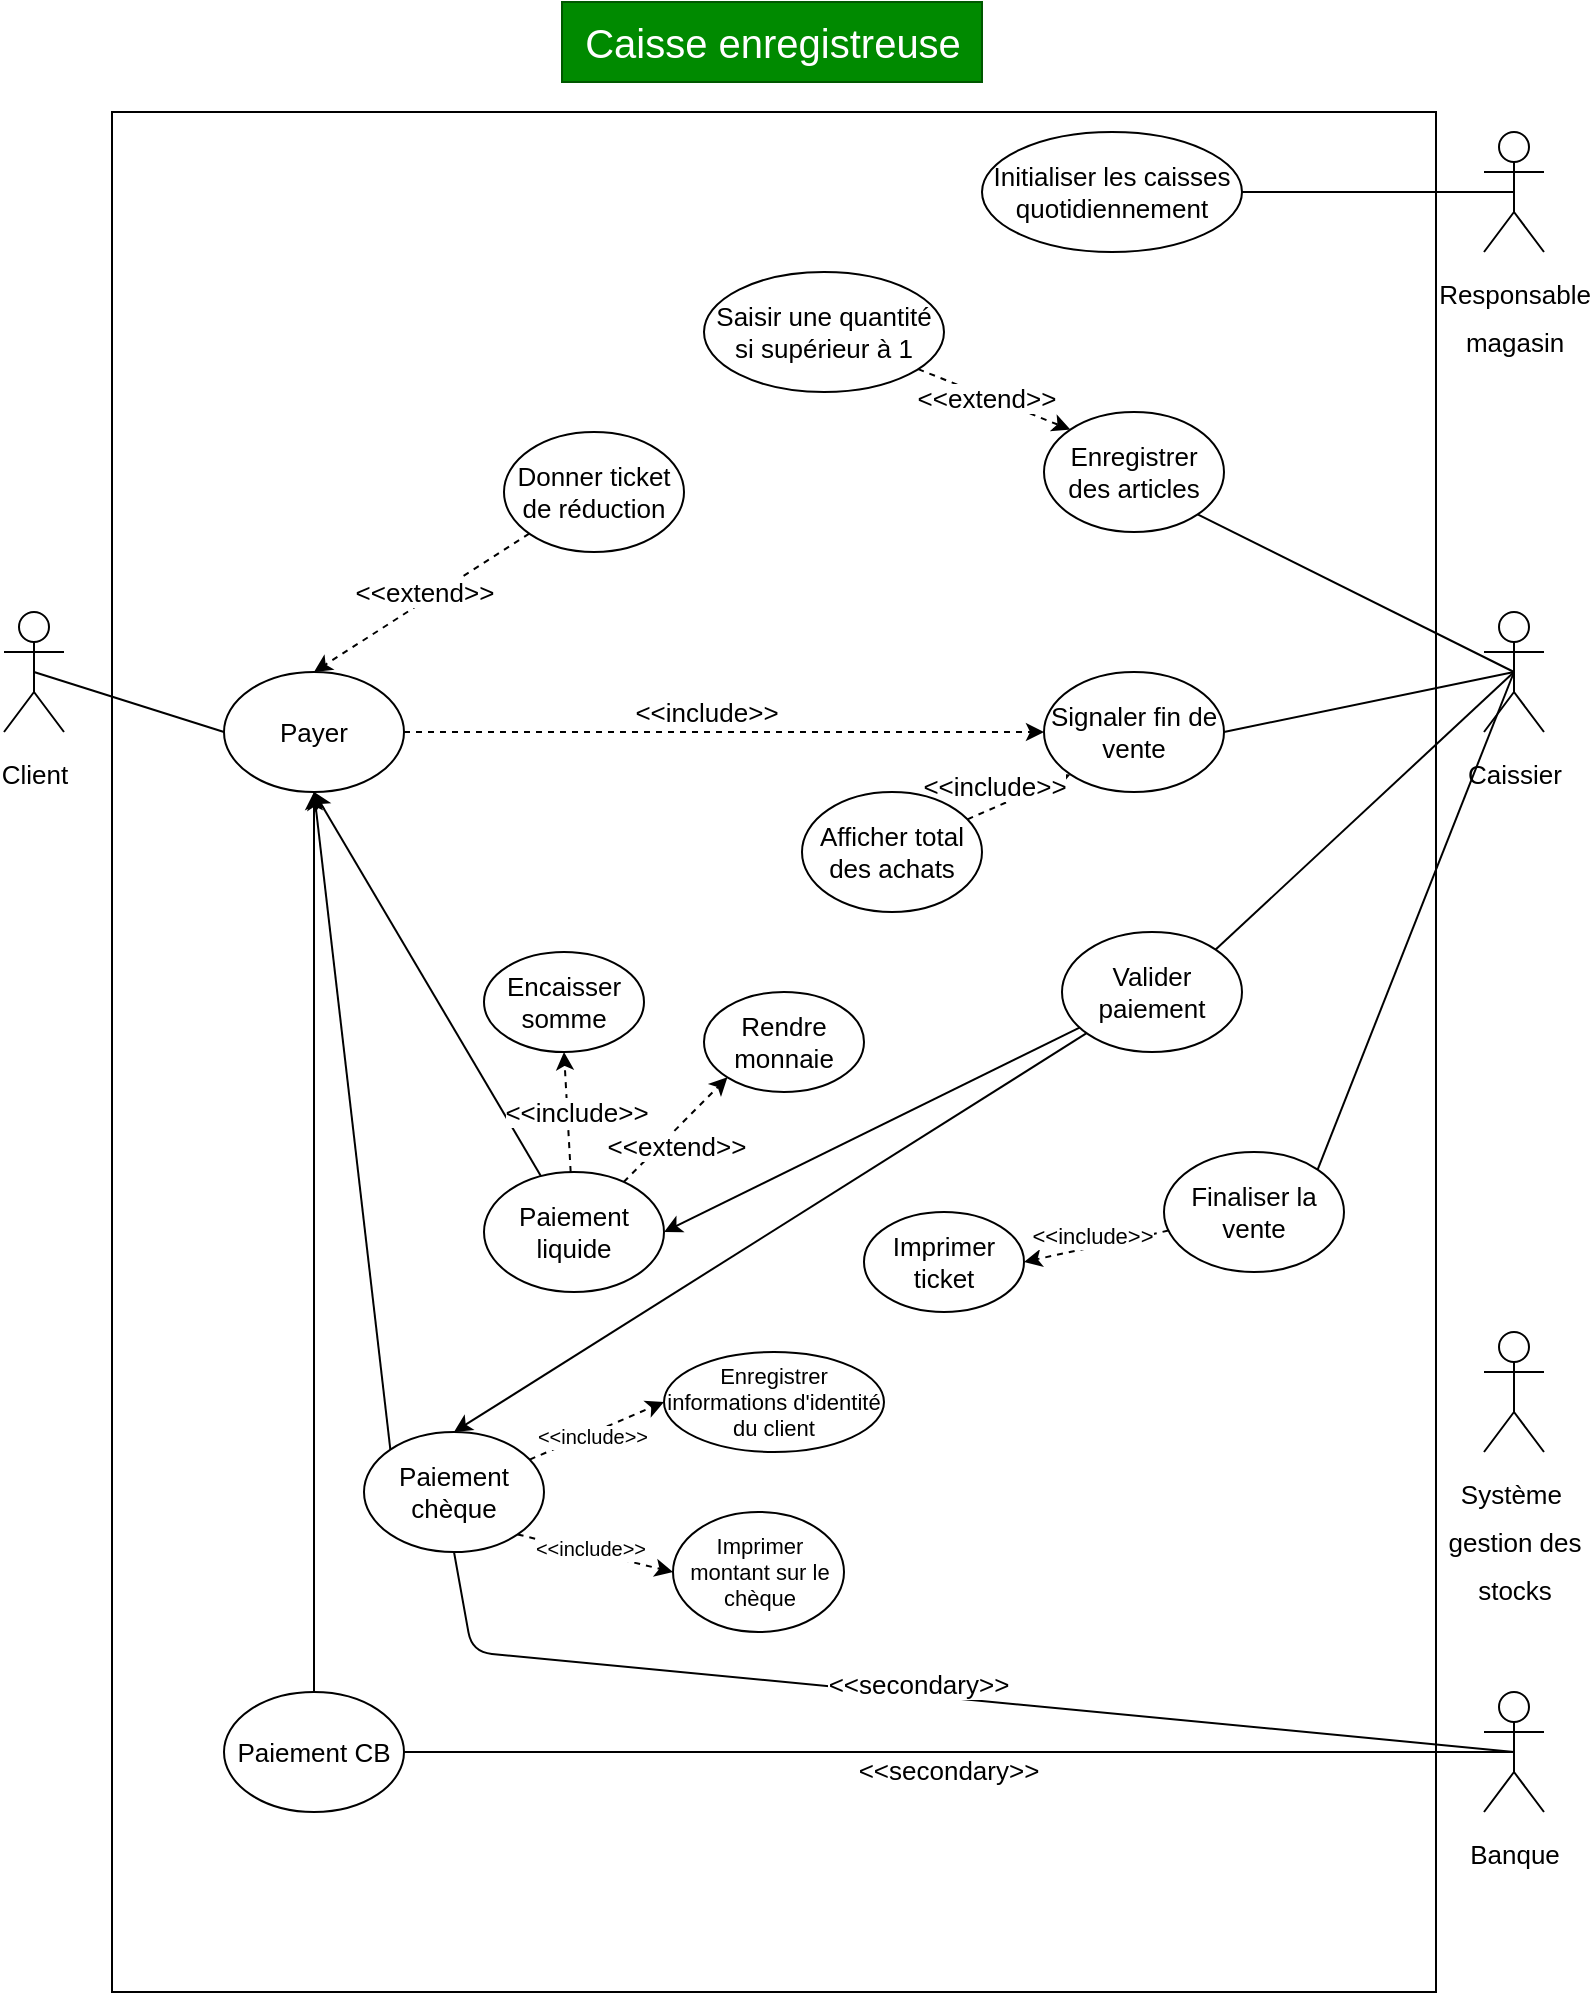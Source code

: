 <mxfile>
    <diagram id="xJ1miVXTMmLAcVZ6gy3l" name="Page-1">
        <mxGraphModel dx="1558" dy="926" grid="1" gridSize="10" guides="1" tooltips="1" connect="1" arrows="1" fold="1" page="1" pageScale="1" pageWidth="827" pageHeight="1169" math="0" shadow="0">
            <root>
                <mxCell id="0"/>
                <mxCell id="1" parent="0"/>
                <mxCell id="2" value="" style="whiteSpace=wrap;html=1;fillColor=none;movable=0;resizable=0;rotatable=0;deletable=0;editable=0;connectable=0;" vertex="1" parent="1">
                    <mxGeometry x="84" y="160" width="662" height="940" as="geometry"/>
                </mxCell>
                <mxCell id="4" value="Caisse enregistreuse" style="text;html=1;align=center;verticalAlign=middle;resizable=0;points=[];autosize=1;strokeColor=#005700;fillColor=#008a00;fontColor=#ffffff;fontSize=20;fontStyle=0" vertex="1" parent="1">
                    <mxGeometry x="309" y="105" width="210" height="40" as="geometry"/>
                </mxCell>
                <mxCell id="5" value="&lt;font style=&quot;font-size: 13px;&quot;&gt;Client&lt;/font&gt;" style="shape=umlActor;verticalLabelPosition=bottom;verticalAlign=top;html=1;outlineConnect=0;fontSize=20;fillColor=none;" vertex="1" parent="1">
                    <mxGeometry x="30" y="410" width="30" height="60" as="geometry"/>
                </mxCell>
                <mxCell id="7" value="&lt;font style=&quot;font-size: 13px;&quot;&gt;Caissier&lt;/font&gt;" style="shape=umlActor;verticalLabelPosition=bottom;verticalAlign=top;html=1;outlineConnect=0;fontSize=20;fillColor=none;" vertex="1" parent="1">
                    <mxGeometry x="770" y="410" width="30" height="60" as="geometry"/>
                </mxCell>
                <mxCell id="10" value="&lt;font style=&quot;font-size: 13px;&quot;&gt;Banque&lt;/font&gt;" style="shape=umlActor;verticalLabelPosition=bottom;verticalAlign=top;html=1;outlineConnect=0;fontSize=20;fillColor=none;" vertex="1" parent="1">
                    <mxGeometry x="770" y="950" width="30" height="60" as="geometry"/>
                </mxCell>
                <mxCell id="11" value="&lt;font style=&quot;font-size: 13px;&quot;&gt;Système&amp;nbsp;&lt;br&gt;gestion des&lt;br&gt;stocks&lt;/font&gt;" style="shape=umlActor;verticalLabelPosition=bottom;verticalAlign=top;html=1;outlineConnect=0;fontSize=20;fillColor=none;" vertex="1" parent="1">
                    <mxGeometry x="770" y="770" width="30" height="60" as="geometry"/>
                </mxCell>
                <mxCell id="13" value="&lt;font style=&quot;font-size: 13px;&quot;&gt;Responsable&lt;br&gt;magasin&lt;/font&gt;" style="shape=umlActor;verticalLabelPosition=bottom;verticalAlign=top;html=1;outlineConnect=0;fontSize=20;fillColor=none;" vertex="1" parent="1">
                    <mxGeometry x="770" y="170" width="30" height="60" as="geometry"/>
                </mxCell>
                <mxCell id="15" value="Enregistrer des articles" style="ellipse;whiteSpace=wrap;html=1;fontSize=13;fillColor=none;" vertex="1" parent="1">
                    <mxGeometry x="550" y="310" width="90" height="60" as="geometry"/>
                </mxCell>
                <mxCell id="43" style="edgeStyle=none;html=1;entryX=0;entryY=1;entryDx=0;entryDy=0;fontSize=13;dashed=1;" edge="1" parent="1" source="16" target="17">
                    <mxGeometry relative="1" as="geometry"/>
                </mxCell>
                <mxCell id="44" value="&amp;lt;&amp;lt;include&amp;gt;&amp;gt;" style="edgeLabel;html=1;align=center;verticalAlign=middle;resizable=0;points=[];fontSize=13;" vertex="1" connectable="0" parent="43">
                    <mxGeometry x="-0.452" relative="1" as="geometry">
                        <mxPoint x="-1" y="-11" as="offset"/>
                    </mxGeometry>
                </mxCell>
                <mxCell id="16" value="Afficher total des achats" style="ellipse;whiteSpace=wrap;html=1;fontSize=13;fillColor=none;" vertex="1" parent="1">
                    <mxGeometry x="429" y="500" width="90" height="60" as="geometry"/>
                </mxCell>
                <mxCell id="17" value="Signaler fin de vente" style="ellipse;whiteSpace=wrap;html=1;fontSize=13;fillColor=none;" vertex="1" parent="1">
                    <mxGeometry x="550" y="440" width="90" height="60" as="geometry"/>
                </mxCell>
                <mxCell id="25" style="edgeStyle=none;html=1;entryX=0.5;entryY=0;entryDx=0;entryDy=0;fontSize=13;dashed=1;" edge="1" parent="1" source="19" target="28">
                    <mxGeometry relative="1" as="geometry">
                        <mxPoint x="185" y="500" as="targetPoint"/>
                    </mxGeometry>
                </mxCell>
                <mxCell id="26" value="&amp;lt;&amp;lt;extend&amp;gt;&amp;gt;" style="edgeLabel;html=1;align=center;verticalAlign=middle;resizable=0;points=[];fontSize=13;" vertex="1" connectable="0" parent="25">
                    <mxGeometry x="-0.517" y="-2" relative="1" as="geometry">
                        <mxPoint x="-26" y="14" as="offset"/>
                    </mxGeometry>
                </mxCell>
                <mxCell id="19" value="Donner ticket de réduction" style="ellipse;whiteSpace=wrap;html=1;fontSize=13;fillColor=none;" vertex="1" parent="1">
                    <mxGeometry x="280" y="320" width="90" height="60" as="geometry"/>
                </mxCell>
                <mxCell id="31" style="edgeStyle=none;html=1;fontSize=13;entryX=0.5;entryY=1;entryDx=0;entryDy=0;" edge="1" parent="1" source="20" target="28">
                    <mxGeometry relative="1" as="geometry"/>
                </mxCell>
                <mxCell id="58" style="edgeStyle=none;html=1;entryX=0.5;entryY=1;entryDx=0;entryDy=0;dashed=1;fontSize=13;" edge="1" parent="1" source="20" target="57">
                    <mxGeometry relative="1" as="geometry"/>
                </mxCell>
                <mxCell id="59" value="&amp;lt;&amp;lt;include&amp;gt;&amp;gt;" style="edgeLabel;html=1;align=center;verticalAlign=middle;resizable=0;points=[];fontSize=13;" vertex="1" connectable="0" parent="58">
                    <mxGeometry x="-0.49" relative="1" as="geometry">
                        <mxPoint x="3" y="-15" as="offset"/>
                    </mxGeometry>
                </mxCell>
                <mxCell id="64" style="edgeStyle=none;html=1;entryX=0;entryY=1;entryDx=0;entryDy=0;dashed=1;fontSize=13;" edge="1" parent="1" source="20" target="63">
                    <mxGeometry relative="1" as="geometry"/>
                </mxCell>
                <mxCell id="65" value="&amp;lt;&amp;lt;extend&amp;gt;&amp;gt;" style="edgeLabel;html=1;align=center;verticalAlign=middle;resizable=0;points=[];fontSize=13;" vertex="1" connectable="0" parent="64">
                    <mxGeometry x="-0.531" relative="1" as="geometry">
                        <mxPoint x="14" y="-6" as="offset"/>
                    </mxGeometry>
                </mxCell>
                <mxCell id="20" value="Paiement liquide" style="ellipse;whiteSpace=wrap;html=1;fontSize=13;fillColor=none;" vertex="1" parent="1">
                    <mxGeometry x="270" y="690" width="90" height="60" as="geometry"/>
                </mxCell>
                <mxCell id="33" style="edgeStyle=none;html=1;entryX=0.5;entryY=1;entryDx=0;entryDy=0;fontSize=13;exitX=0;exitY=0;exitDx=0;exitDy=0;" edge="1" parent="1" source="21" target="28">
                    <mxGeometry relative="1" as="geometry"/>
                </mxCell>
                <mxCell id="72" style="edgeStyle=none;html=1;entryX=0;entryY=0.5;entryDx=0;entryDy=0;fontSize=13;dashed=1;" edge="1" parent="1" source="21" target="70">
                    <mxGeometry relative="1" as="geometry"/>
                </mxCell>
                <mxCell id="73" value="&amp;lt;&amp;lt;include&amp;gt;&amp;gt;" style="edgeLabel;html=1;align=center;verticalAlign=middle;resizable=0;points=[];fontSize=10;" vertex="1" connectable="0" parent="72">
                    <mxGeometry x="-0.528" y="-2" relative="1" as="geometry">
                        <mxPoint x="14" y="-7" as="offset"/>
                    </mxGeometry>
                </mxCell>
                <mxCell id="21" value="Paiement chèque" style="ellipse;whiteSpace=wrap;html=1;fontSize=13;fillColor=none;" vertex="1" parent="1">
                    <mxGeometry x="210" y="820" width="90" height="60" as="geometry"/>
                </mxCell>
                <mxCell id="32" style="edgeStyle=none;html=1;fontSize=13;entryX=0.5;entryY=1;entryDx=0;entryDy=0;" edge="1" parent="1" source="22" target="28">
                    <mxGeometry relative="1" as="geometry">
                        <mxPoint x="240" y="420" as="targetPoint"/>
                    </mxGeometry>
                </mxCell>
                <mxCell id="22" value="Paiement CB" style="ellipse;whiteSpace=wrap;html=1;fontSize=13;fillColor=none;" vertex="1" parent="1">
                    <mxGeometry x="140" y="950" width="90" height="60" as="geometry"/>
                </mxCell>
                <mxCell id="24" value="" style="endArrow=none;html=1;fontSize=13;entryX=0;entryY=0.5;entryDx=0;entryDy=0;exitX=0.5;exitY=0.5;exitDx=0;exitDy=0;exitPerimeter=0;" edge="1" parent="1" source="5">
                    <mxGeometry width="50" height="50" relative="1" as="geometry">
                        <mxPoint x="70" y="450" as="sourcePoint"/>
                        <mxPoint x="140" y="470" as="targetPoint"/>
                    </mxGeometry>
                </mxCell>
                <mxCell id="45" style="edgeStyle=none;html=1;dashed=1;fontSize=13;" edge="1" parent="1" source="28" target="17">
                    <mxGeometry relative="1" as="geometry"/>
                </mxCell>
                <mxCell id="46" value="&amp;lt;&amp;lt;include&amp;gt;&amp;gt;" style="edgeLabel;html=1;align=center;verticalAlign=middle;resizable=0;points=[];fontSize=13;" vertex="1" connectable="0" parent="45">
                    <mxGeometry x="-0.193" y="-2" relative="1" as="geometry">
                        <mxPoint x="22" y="-12" as="offset"/>
                    </mxGeometry>
                </mxCell>
                <mxCell id="28" value="Payer" style="ellipse;whiteSpace=wrap;html=1;fontSize=13;fillColor=none;" vertex="1" parent="1">
                    <mxGeometry x="140" y="440" width="90" height="60" as="geometry"/>
                </mxCell>
                <mxCell id="34" value="" style="endArrow=none;html=1;fontSize=13;entryX=0.5;entryY=0.5;entryDx=0;entryDy=0;entryPerimeter=0;exitX=1;exitY=0.5;exitDx=0;exitDy=0;" edge="1" parent="1" source="22" target="10">
                    <mxGeometry width="50" height="50" relative="1" as="geometry">
                        <mxPoint x="430.0" y="265.0" as="sourcePoint"/>
                        <mxPoint x="785" y="195.0" as="targetPoint"/>
                    </mxGeometry>
                </mxCell>
                <mxCell id="35" value="&amp;lt;&amp;lt;secondary&amp;gt;&amp;gt;" style="edgeLabel;html=1;align=center;verticalAlign=middle;resizable=0;points=[];fontSize=13;" vertex="1" connectable="0" parent="34">
                    <mxGeometry x="0.266" y="-1" relative="1" as="geometry">
                        <mxPoint x="-80" y="8" as="offset"/>
                    </mxGeometry>
                </mxCell>
                <mxCell id="37" value="" style="endArrow=none;html=1;fontSize=13;entryX=0.5;entryY=0.5;entryDx=0;entryDy=0;entryPerimeter=0;exitX=0.5;exitY=1;exitDx=0;exitDy=0;" edge="1" parent="1" source="21" target="10">
                    <mxGeometry width="50" height="50" relative="1" as="geometry">
                        <mxPoint x="445.0" y="330.0" as="sourcePoint"/>
                        <mxPoint x="800" y="260.0" as="targetPoint"/>
                        <Array as="points">
                            <mxPoint x="264" y="930"/>
                        </Array>
                    </mxGeometry>
                </mxCell>
                <mxCell id="38" value="&amp;lt;&amp;lt;secondary&amp;gt;&amp;gt;" style="edgeLabel;html=1;align=center;verticalAlign=middle;resizable=0;points=[];fontSize=13;" vertex="1" connectable="0" parent="37">
                    <mxGeometry x="0.266" y="-1" relative="1" as="geometry">
                        <mxPoint x="-88" y="-15" as="offset"/>
                    </mxGeometry>
                </mxCell>
                <mxCell id="40" value="" style="endArrow=none;html=1;fontSize=13;entryX=0.5;entryY=0.5;entryDx=0;entryDy=0;exitX=1;exitY=1;exitDx=0;exitDy=0;entryPerimeter=0;" edge="1" parent="1" source="15" target="7">
                    <mxGeometry width="50" height="50" relative="1" as="geometry">
                        <mxPoint x="675" y="475" as="sourcePoint"/>
                        <mxPoint x="770" y="505" as="targetPoint"/>
                    </mxGeometry>
                </mxCell>
                <mxCell id="41" value="" style="endArrow=none;html=1;fontSize=13;entryX=0.5;entryY=0.5;entryDx=0;entryDy=0;exitX=1;exitY=0.5;exitDx=0;exitDy=0;entryPerimeter=0;" edge="1" parent="1" source="17" target="7">
                    <mxGeometry width="50" height="50" relative="1" as="geometry">
                        <mxPoint x="620.0" y="486.003" as="sourcePoint"/>
                        <mxPoint x="758.18" y="584.79" as="targetPoint"/>
                    </mxGeometry>
                </mxCell>
                <mxCell id="68" style="edgeStyle=none;html=1;entryX=1;entryY=0.5;entryDx=0;entryDy=0;fontSize=13;" edge="1" parent="1" source="47" target="20">
                    <mxGeometry relative="1" as="geometry"/>
                </mxCell>
                <mxCell id="69" style="edgeStyle=none;html=1;fontSize=13;entryX=0.5;entryY=0;entryDx=0;entryDy=0;" edge="1" parent="1" source="47" target="21">
                    <mxGeometry relative="1" as="geometry">
                        <mxPoint x="290" y="830" as="targetPoint"/>
                    </mxGeometry>
                </mxCell>
                <mxCell id="47" value="Valider paiement" style="ellipse;whiteSpace=wrap;html=1;fontSize=13;fillColor=none;" vertex="1" parent="1">
                    <mxGeometry x="559" y="570" width="90" height="60" as="geometry"/>
                </mxCell>
                <mxCell id="49" value="Initialiser les caisses quotidiennement" style="ellipse;whiteSpace=wrap;html=1;fontSize=13;fillColor=none;" vertex="1" parent="1">
                    <mxGeometry x="519" y="170" width="130" height="60" as="geometry"/>
                </mxCell>
                <mxCell id="50" value="" style="endArrow=none;html=1;fontSize=13;entryX=0.5;entryY=0.5;entryDx=0;entryDy=0;exitX=1;exitY=0.5;exitDx=0;exitDy=0;entryPerimeter=0;" edge="1" parent="1" source="49" target="13">
                    <mxGeometry width="50" height="50" relative="1" as="geometry">
                        <mxPoint x="640.0" y="210.003" as="sourcePoint"/>
                        <mxPoint x="798.18" y="288.79" as="targetPoint"/>
                    </mxGeometry>
                </mxCell>
                <mxCell id="52" style="edgeStyle=none;html=1;entryX=0;entryY=0;entryDx=0;entryDy=0;dashed=1;fontSize=13;" edge="1" parent="1" source="51" target="15">
                    <mxGeometry relative="1" as="geometry"/>
                </mxCell>
                <mxCell id="53" value="&amp;lt;&amp;lt;extend&amp;gt;&amp;gt;" style="edgeLabel;html=1;align=center;verticalAlign=middle;resizable=0;points=[];fontSize=13;" vertex="1" connectable="0" parent="52">
                    <mxGeometry x="-0.515" y="1" relative="1" as="geometry">
                        <mxPoint x="15" y="8" as="offset"/>
                    </mxGeometry>
                </mxCell>
                <mxCell id="51" value="Saisir une quantité si supérieur à 1" style="ellipse;whiteSpace=wrap;html=1;fontSize=13;fillColor=none;" vertex="1" parent="1">
                    <mxGeometry x="380" y="240" width="120" height="60" as="geometry"/>
                </mxCell>
                <mxCell id="54" value="" style="endArrow=none;html=1;fontSize=13;entryX=0.5;entryY=0.5;entryDx=0;entryDy=0;exitX=1;exitY=0;exitDx=0;exitDy=0;entryPerimeter=0;" edge="1" parent="1" source="47" target="7">
                    <mxGeometry width="50" height="50" relative="1" as="geometry">
                        <mxPoint x="650" y="480" as="sourcePoint"/>
                        <mxPoint x="795" y="450" as="targetPoint"/>
                    </mxGeometry>
                </mxCell>
                <mxCell id="57" value="Encaisser somme" style="ellipse;whiteSpace=wrap;html=1;fontSize=13;fillColor=none;" vertex="1" parent="1">
                    <mxGeometry x="270" y="580" width="80" height="50" as="geometry"/>
                </mxCell>
                <mxCell id="63" value="Rendre monnaie" style="ellipse;whiteSpace=wrap;html=1;fontSize=13;fillColor=none;" vertex="1" parent="1">
                    <mxGeometry x="380" y="600" width="80" height="50" as="geometry"/>
                </mxCell>
                <mxCell id="70" value="Enregistrer informations d'identité du client" style="ellipse;whiteSpace=wrap;html=1;fontSize=11;fillColor=none;" vertex="1" parent="1">
                    <mxGeometry x="360" y="780" width="110" height="50" as="geometry"/>
                </mxCell>
                <mxCell id="71" value="Imprimer montant sur le chèque" style="ellipse;whiteSpace=wrap;html=1;fontSize=11;fillColor=none;" vertex="1" parent="1">
                    <mxGeometry x="364.5" y="860" width="85.5" height="60" as="geometry"/>
                </mxCell>
                <mxCell id="74" style="edgeStyle=none;html=1;entryX=0;entryY=0.5;entryDx=0;entryDy=0;fontSize=13;dashed=1;exitX=1;exitY=1;exitDx=0;exitDy=0;" edge="1" parent="1" source="21" target="71">
                    <mxGeometry relative="1" as="geometry">
                        <mxPoint x="302.764" y="843.686" as="sourcePoint"/>
                        <mxPoint x="370.0" y="815" as="targetPoint"/>
                    </mxGeometry>
                </mxCell>
                <mxCell id="75" value="&amp;lt;&amp;lt;include&amp;gt;&amp;gt;" style="edgeLabel;html=1;align=center;verticalAlign=middle;resizable=0;points=[];fontSize=10;" vertex="1" connectable="0" parent="74">
                    <mxGeometry x="-0.528" y="-2" relative="1" as="geometry">
                        <mxPoint x="18" as="offset"/>
                    </mxGeometry>
                </mxCell>
                <mxCell id="79" style="edgeStyle=none;html=1;entryX=1;entryY=0.5;entryDx=0;entryDy=0;dashed=1;fontSize=11;" edge="1" parent="1" source="76" target="78">
                    <mxGeometry relative="1" as="geometry"/>
                </mxCell>
                <mxCell id="80" value="&amp;lt;&amp;lt;include&amp;gt;&amp;gt;" style="edgeLabel;html=1;align=center;verticalAlign=middle;resizable=0;points=[];fontSize=11;" vertex="1" connectable="0" parent="79">
                    <mxGeometry x="-0.478" y="1" relative="1" as="geometry">
                        <mxPoint x="-20" y="-3" as="offset"/>
                    </mxGeometry>
                </mxCell>
                <mxCell id="76" value="Finaliser la vente" style="ellipse;whiteSpace=wrap;html=1;fontSize=13;fillColor=none;" vertex="1" parent="1">
                    <mxGeometry x="610" y="680" width="90" height="60" as="geometry"/>
                </mxCell>
                <mxCell id="77" value="" style="endArrow=none;html=1;fontSize=13;entryX=0.5;entryY=0.5;entryDx=0;entryDy=0;exitX=1;exitY=0;exitDx=0;exitDy=0;entryPerimeter=0;" edge="1" parent="1" source="76" target="7">
                    <mxGeometry width="50" height="50" relative="1" as="geometry">
                        <mxPoint x="645.82" y="588.787" as="sourcePoint"/>
                        <mxPoint x="795" y="450" as="targetPoint"/>
                    </mxGeometry>
                </mxCell>
                <mxCell id="78" value="Imprimer ticket" style="ellipse;whiteSpace=wrap;html=1;fontSize=13;fillColor=none;" vertex="1" parent="1">
                    <mxGeometry x="460" y="710" width="80" height="50" as="geometry"/>
                </mxCell>
            </root>
        </mxGraphModel>
    </diagram>
</mxfile>